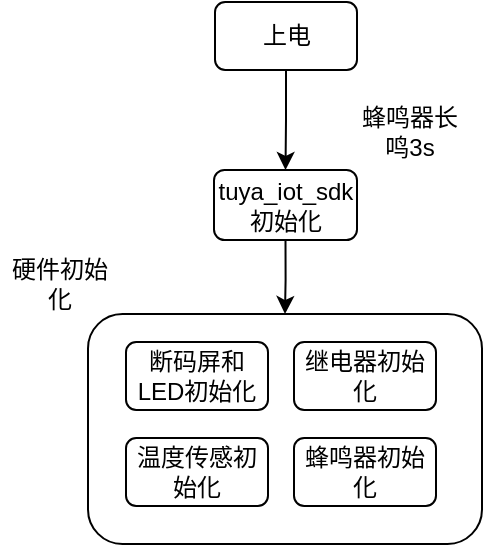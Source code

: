 <mxfile version="16.1.0" type="github">
  <diagram id="0DxkU44QRCLPnqdfYfsU" name="Page-1">
    <mxGraphModel dx="782" dy="436" grid="0" gridSize="10" guides="1" tooltips="1" connect="1" arrows="1" fold="1" page="1" pageScale="1" pageWidth="827" pageHeight="1169" math="0" shadow="0">
      <root>
        <mxCell id="0" />
        <mxCell id="1" parent="0" />
        <mxCell id="Le-07MOkWK7ZcGVVl3ep-69" style="edgeStyle=orthogonalEdgeStyle;rounded=0;orthogonalLoop=1;jettySize=auto;html=1;exitX=0.5;exitY=1;exitDx=0;exitDy=0;" edge="1" parent="1" source="Le-07MOkWK7ZcGVVl3ep-2" target="Le-07MOkWK7ZcGVVl3ep-9">
          <mxGeometry relative="1" as="geometry" />
        </mxCell>
        <mxCell id="Le-07MOkWK7ZcGVVl3ep-2" value="上电" style="rounded=1;whiteSpace=wrap;html=1;" vertex="1" parent="1">
          <mxGeometry x="399.5" y="96" width="71" height="34" as="geometry" />
        </mxCell>
        <mxCell id="Le-07MOkWK7ZcGVVl3ep-4" value="继电器初始化" style="rounded=1;whiteSpace=wrap;html=1;" vertex="1" parent="1">
          <mxGeometry x="439" y="266" width="71" height="34" as="geometry" />
        </mxCell>
        <mxCell id="Le-07MOkWK7ZcGVVl3ep-5" value="断码屏和LED初始化" style="rounded=1;whiteSpace=wrap;html=1;" vertex="1" parent="1">
          <mxGeometry x="355" y="266" width="71" height="34" as="geometry" />
        </mxCell>
        <mxCell id="Le-07MOkWK7ZcGVVl3ep-6" value="温度传感初始化" style="rounded=1;whiteSpace=wrap;html=1;" vertex="1" parent="1">
          <mxGeometry x="355" y="314" width="71" height="34" as="geometry" />
        </mxCell>
        <mxCell id="Le-07MOkWK7ZcGVVl3ep-7" value="蜂鸣器初始化" style="rounded=1;whiteSpace=wrap;html=1;" vertex="1" parent="1">
          <mxGeometry x="439" y="314" width="71" height="34" as="geometry" />
        </mxCell>
        <mxCell id="Le-07MOkWK7ZcGVVl3ep-71" style="edgeStyle=orthogonalEdgeStyle;rounded=0;orthogonalLoop=1;jettySize=auto;html=1;exitX=0.5;exitY=1;exitDx=0;exitDy=0;" edge="1" parent="1" source="Le-07MOkWK7ZcGVVl3ep-9" target="Le-07MOkWK7ZcGVVl3ep-21">
          <mxGeometry relative="1" as="geometry" />
        </mxCell>
        <mxCell id="Le-07MOkWK7ZcGVVl3ep-9" value="tuya_iot_sdk初始化" style="rounded=1;whiteSpace=wrap;html=1;" vertex="1" parent="1">
          <mxGeometry x="399" y="180" width="71.5" height="35" as="geometry" />
        </mxCell>
        <mxCell id="Le-07MOkWK7ZcGVVl3ep-16" value="硬件初始化" style="text;html=1;strokeColor=none;fillColor=none;align=center;verticalAlign=middle;whiteSpace=wrap;rounded=0;" vertex="1" parent="1">
          <mxGeometry x="292" y="222" width="60" height="30" as="geometry" />
        </mxCell>
        <mxCell id="Le-07MOkWK7ZcGVVl3ep-21" value="" style="rounded=1;whiteSpace=wrap;html=1;fillColor=none;" vertex="1" parent="1">
          <mxGeometry x="336" y="252" width="197" height="115" as="geometry" />
        </mxCell>
        <mxCell id="Le-07MOkWK7ZcGVVl3ep-42" value="蜂鸣器长鸣3s" style="text;html=1;strokeColor=none;fillColor=none;align=center;verticalAlign=middle;whiteSpace=wrap;rounded=0;" vertex="1" parent="1">
          <mxGeometry x="467" y="146" width="60" height="30" as="geometry" />
        </mxCell>
      </root>
    </mxGraphModel>
  </diagram>
</mxfile>

